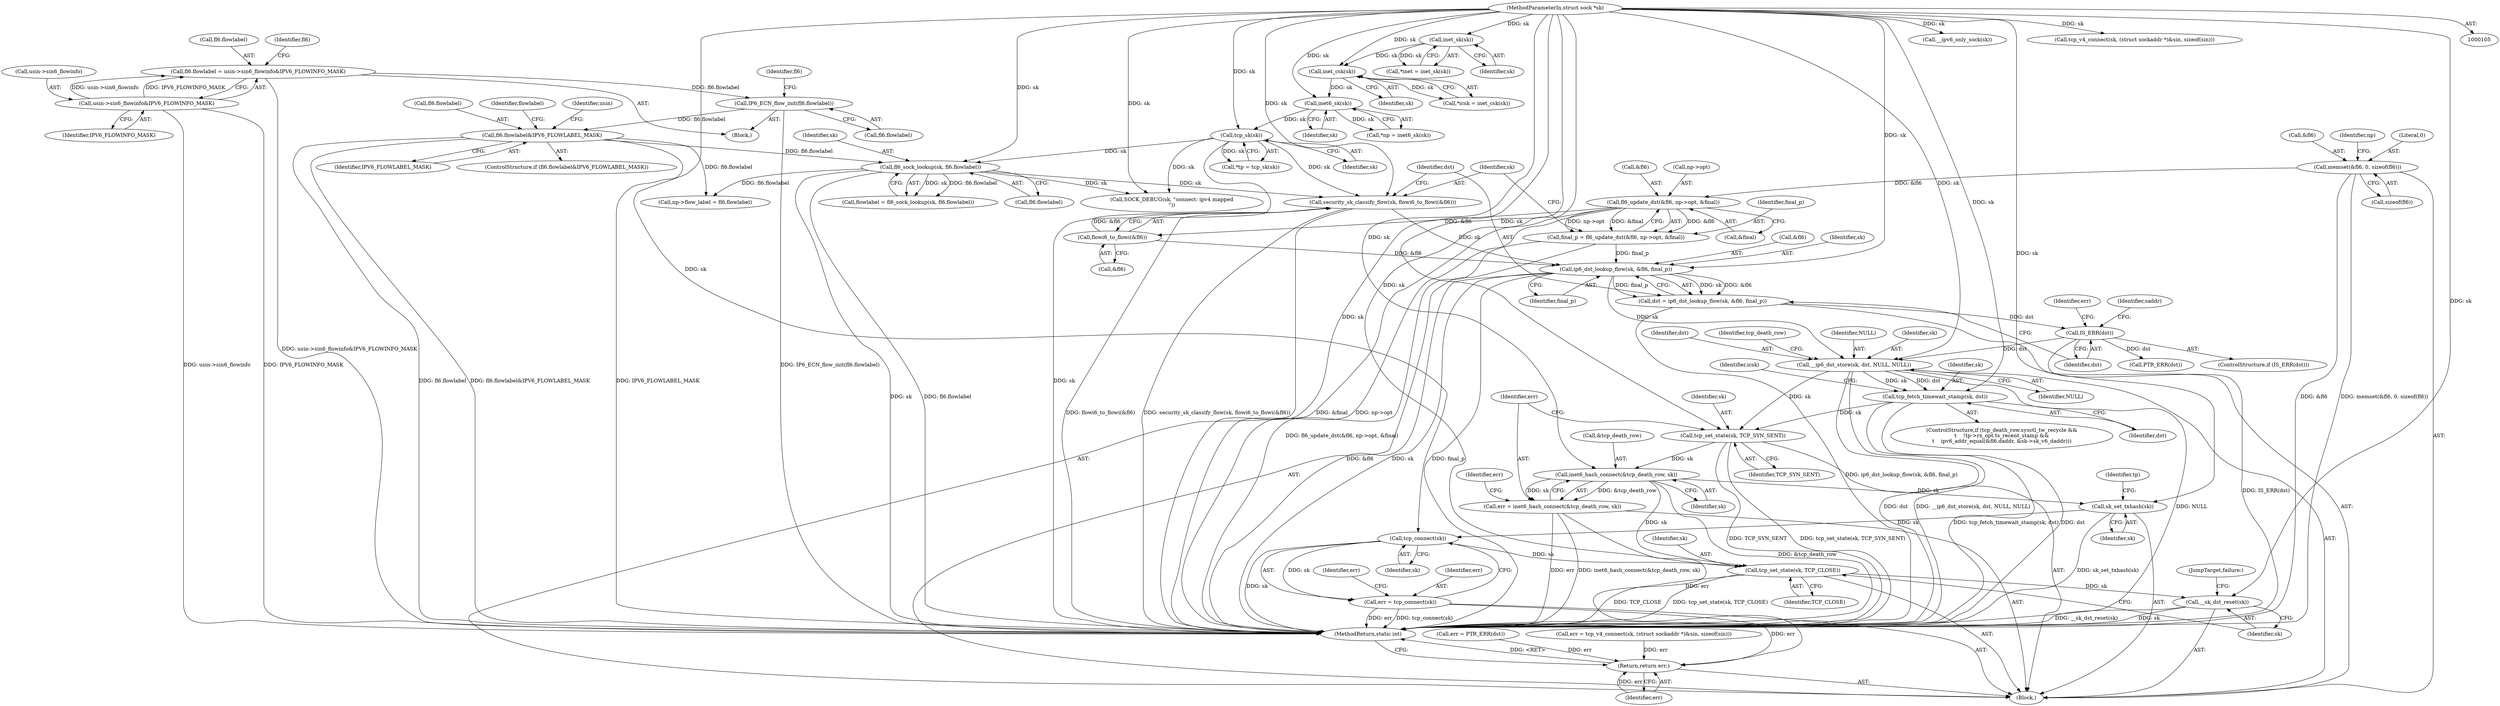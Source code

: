 digraph "0_linux_45f6fad84cc305103b28d73482b344d7f5b76f39_15@pointer" {
"1000569" [label="(Call,__ip6_dst_store(sk, dst, NULL, NULL))"];
"1000523" [label="(Call,ip6_dst_lookup_flow(sk, &fl6, final_p))"];
"1000516" [label="(Call,security_sk_classify_flow(sk, flowi6_to_flowi(&fl6)))"];
"1000196" [label="(Call,fl6_sock_lookup(sk, fl6.flowlabel))"];
"1000134" [label="(Call,tcp_sk(sk))"];
"1000129" [label="(Call,inet6_sk(sk))"];
"1000124" [label="(Call,inet_csk(sk))"];
"1000119" [label="(Call,inet_sk(sk))"];
"1000106" [label="(MethodParameterIn,struct sock *sk)"];
"1000187" [label="(Call,fl6.flowlabel&IPV6_FLOWLABEL_MASK)"];
"1000182" [label="(Call,IP6_ECN_flow_init(fl6.flowlabel))"];
"1000173" [label="(Call,fl6.flowlabel = usin->sin6_flowinfo&IPV6_FLOWINFO_MASK)"];
"1000177" [label="(Call,usin->sin6_flowinfo&IPV6_FLOWINFO_MASK)"];
"1000518" [label="(Call,flowi6_to_flowi(&fl6))"];
"1000508" [label="(Call,fl6_update_dst(&fl6, np->opt, &final))"];
"1000162" [label="(Call,memset(&fl6, 0, sizeof(fl6)))"];
"1000506" [label="(Call,final_p = fl6_update_dst(&fl6, np->opt, &final))"];
"1000529" [label="(Call,IS_ERR(dst))"];
"1000521" [label="(Call,dst = ip6_dst_lookup_flow(sk, &fl6, final_p))"];
"1000595" [label="(Call,tcp_fetch_timewait_stamp(sk, dst))"];
"1000642" [label="(Call,tcp_set_state(sk, TCP_SYN_SENT))"];
"1000647" [label="(Call,inet6_hash_connect(&tcp_death_row, sk))"];
"1000645" [label="(Call,err = inet6_hash_connect(&tcp_death_row, sk))"];
"1000714" [label="(Return,return err;)"];
"1000654" [label="(Call,sk_set_txhash(sk))"];
"1000690" [label="(Call,tcp_connect(sk))"];
"1000688" [label="(Call,err = tcp_connect(sk))"];
"1000698" [label="(Call,tcp_set_state(sk, TCP_CLOSE))"];
"1000701" [label="(Call,__sk_dst_reset(sk))"];
"1000691" [label="(Identifier,sk)"];
"1000188" [label="(Call,fl6.flowlabel)"];
"1000574" [label="(ControlStructure,if (tcp_death_row.sysctl_tw_recycle &&\n\t    !tp->rx_opt.ts_recent_stamp &&\n\t    ipv6_addr_equal(&fl6.daddr, &sk->sk_v6_daddr)))"];
"1000572" [label="(Identifier,NULL)"];
"1000183" [label="(Call,fl6.flowlabel)"];
"1000532" [label="(Call,err = PTR_ERR(dst))"];
"1000648" [label="(Call,&tcp_death_row)"];
"1000693" [label="(Identifier,err)"];
"1000194" [label="(Call,flowlabel = fl6_sock_lookup(sk, fl6.flowlabel))"];
"1000109" [label="(Block,)"];
"1000125" [label="(Identifier,sk)"];
"1000186" [label="(ControlStructure,if (fl6.flowlabel&IPV6_FLOWLABEL_MASK))"];
"1000519" [label="(Call,&fl6)"];
"1000327" [label="(Call,np->flow_label = fl6.flowlabel)"];
"1000646" [label="(Identifier,err)"];
"1000506" [label="(Call,final_p = fl6_update_dst(&fl6, np->opt, &final))"];
"1000701" [label="(Call,__sk_dst_reset(sk))"];
"1000119" [label="(Call,inet_sk(sk))"];
"1000134" [label="(Call,tcp_sk(sk))"];
"1000166" [label="(Call,sizeof(fl6))"];
"1000529" [label="(Call,IS_ERR(dst))"];
"1000569" [label="(Call,__ip6_dst_store(sk, dst, NULL, NULL))"];
"1000595" [label="(Call,tcp_fetch_timewait_stamp(sk, dst))"];
"1000350" [label="(Call,__ipv6_only_sock(sk))"];
"1000539" [label="(Identifier,saddr)"];
"1000172" [label="(Block,)"];
"1000516" [label="(Call,security_sk_classify_flow(sk, flowi6_to_flowi(&fl6)))"];
"1000714" [label="(Return,return err;)"];
"1000514" [label="(Call,&final)"];
"1000521" [label="(Call,dst = ip6_dst_lookup_flow(sk, &fl6, final_p))"];
"1000132" [label="(Call,*tp = tcp_sk(sk))"];
"1000573" [label="(Identifier,NULL)"];
"1000716" [label="(MethodReturn,static int)"];
"1000698" [label="(Call,tcp_set_state(sk, TCP_CLOSE))"];
"1000642" [label="(Call,tcp_set_state(sk, TCP_SYN_SENT))"];
"1000127" [label="(Call,*np = inet6_sk(sk))"];
"1000534" [label="(Call,PTR_ERR(dst))"];
"1000597" [label="(Identifier,dst)"];
"1000715" [label="(Identifier,err)"];
"1000644" [label="(Identifier,TCP_SYN_SENT)"];
"1000508" [label="(Call,fl6_update_dst(&fl6, np->opt, &final))"];
"1000181" [label="(Identifier,IPV6_FLOWINFO_MASK)"];
"1000397" [label="(Call,err = tcp_v4_connect(sk, (struct sockaddr *)&sin, sizeof(sin)))"];
"1000117" [label="(Call,*inet = inet_sk(sk))"];
"1000162" [label="(Call,memset(&fl6, 0, sizeof(fl6)))"];
"1000135" [label="(Identifier,sk)"];
"1000528" [label="(ControlStructure,if (IS_ERR(dst)))"];
"1000165" [label="(Literal,0)"];
"1000570" [label="(Identifier,sk)"];
"1000163" [label="(Call,&fl6)"];
"1000660" [label="(Identifier,tp)"];
"1000533" [label="(Identifier,err)"];
"1000645" [label="(Call,err = inet6_hash_connect(&tcp_death_row, sk))"];
"1000523" [label="(Call,ip6_dst_lookup_flow(sk, &fl6, final_p))"];
"1000177" [label="(Call,usin->sin6_flowinfo&IPV6_FLOWINFO_MASK)"];
"1000654" [label="(Call,sk_set_txhash(sk))"];
"1000399" [label="(Call,tcp_v4_connect(sk, (struct sockaddr *)&sin, sizeof(sin)))"];
"1000571" [label="(Identifier,dst)"];
"1000170" [label="(Identifier,np)"];
"1000174" [label="(Call,fl6.flowlabel)"];
"1000530" [label="(Identifier,dst)"];
"1000650" [label="(Identifier,sk)"];
"1000129" [label="(Call,inet6_sk(sk))"];
"1000178" [label="(Call,usin->sin6_flowinfo)"];
"1000346" [label="(Call,SOCK_DEBUG(sk, \"connect: ipv4 mapped\n\"))"];
"1000124" [label="(Call,inet_csk(sk))"];
"1000655" [label="(Identifier,sk)"];
"1000702" [label="(Identifier,sk)"];
"1000700" [label="(Identifier,TCP_CLOSE)"];
"1000643" [label="(Identifier,sk)"];
"1000522" [label="(Identifier,dst)"];
"1000596" [label="(Identifier,sk)"];
"1000511" [label="(Call,np->opt)"];
"1000652" [label="(Identifier,err)"];
"1000577" [label="(Identifier,tcp_death_row)"];
"1000120" [label="(Identifier,sk)"];
"1000507" [label="(Identifier,final_p)"];
"1000122" [label="(Call,*icsk = inet_csk(sk))"];
"1000703" [label="(JumpTarget,failure:)"];
"1000525" [label="(Call,&fl6)"];
"1000509" [label="(Call,&fl6)"];
"1000518" [label="(Call,flowi6_to_flowi(&fl6))"];
"1000690" [label="(Call,tcp_connect(sk))"];
"1000197" [label="(Identifier,sk)"];
"1000688" [label="(Call,err = tcp_connect(sk))"];
"1000187" [label="(Call,fl6.flowlabel&IPV6_FLOWLABEL_MASK)"];
"1000184" [label="(Identifier,fl6)"];
"1000524" [label="(Identifier,sk)"];
"1000196" [label="(Call,fl6_sock_lookup(sk, fl6.flowlabel))"];
"1000189" [label="(Identifier,fl6)"];
"1000600" [label="(Identifier,icsk)"];
"1000517" [label="(Identifier,sk)"];
"1000195" [label="(Identifier,flowlabel)"];
"1000173" [label="(Call,fl6.flowlabel = usin->sin6_flowinfo&IPV6_FLOWINFO_MASK)"];
"1000182" [label="(Call,IP6_ECN_flow_init(fl6.flowlabel))"];
"1000689" [label="(Identifier,err)"];
"1000699" [label="(Identifier,sk)"];
"1000106" [label="(MethodParameterIn,struct sock *sk)"];
"1000527" [label="(Identifier,final_p)"];
"1000198" [label="(Call,fl6.flowlabel)"];
"1000647" [label="(Call,inet6_hash_connect(&tcp_death_row, sk))"];
"1000191" [label="(Identifier,IPV6_FLOWLABEL_MASK)"];
"1000130" [label="(Identifier,sk)"];
"1000213" [label="(Identifier,usin)"];
"1000569" -> "1000109"  [label="AST: "];
"1000569" -> "1000573"  [label="CFG: "];
"1000570" -> "1000569"  [label="AST: "];
"1000571" -> "1000569"  [label="AST: "];
"1000572" -> "1000569"  [label="AST: "];
"1000573" -> "1000569"  [label="AST: "];
"1000577" -> "1000569"  [label="CFG: "];
"1000569" -> "1000716"  [label="DDG: dst"];
"1000569" -> "1000716"  [label="DDG: __ip6_dst_store(sk, dst, NULL, NULL)"];
"1000569" -> "1000716"  [label="DDG: NULL"];
"1000523" -> "1000569"  [label="DDG: sk"];
"1000106" -> "1000569"  [label="DDG: sk"];
"1000529" -> "1000569"  [label="DDG: dst"];
"1000569" -> "1000595"  [label="DDG: sk"];
"1000569" -> "1000595"  [label="DDG: dst"];
"1000569" -> "1000642"  [label="DDG: sk"];
"1000523" -> "1000521"  [label="AST: "];
"1000523" -> "1000527"  [label="CFG: "];
"1000524" -> "1000523"  [label="AST: "];
"1000525" -> "1000523"  [label="AST: "];
"1000527" -> "1000523"  [label="AST: "];
"1000521" -> "1000523"  [label="CFG: "];
"1000523" -> "1000716"  [label="DDG: &fl6"];
"1000523" -> "1000716"  [label="DDG: sk"];
"1000523" -> "1000716"  [label="DDG: final_p"];
"1000523" -> "1000521"  [label="DDG: sk"];
"1000523" -> "1000521"  [label="DDG: &fl6"];
"1000523" -> "1000521"  [label="DDG: final_p"];
"1000516" -> "1000523"  [label="DDG: sk"];
"1000106" -> "1000523"  [label="DDG: sk"];
"1000518" -> "1000523"  [label="DDG: &fl6"];
"1000506" -> "1000523"  [label="DDG: final_p"];
"1000516" -> "1000109"  [label="AST: "];
"1000516" -> "1000518"  [label="CFG: "];
"1000517" -> "1000516"  [label="AST: "];
"1000518" -> "1000516"  [label="AST: "];
"1000522" -> "1000516"  [label="CFG: "];
"1000516" -> "1000716"  [label="DDG: flowi6_to_flowi(&fl6)"];
"1000516" -> "1000716"  [label="DDG: security_sk_classify_flow(sk, flowi6_to_flowi(&fl6))"];
"1000196" -> "1000516"  [label="DDG: sk"];
"1000134" -> "1000516"  [label="DDG: sk"];
"1000106" -> "1000516"  [label="DDG: sk"];
"1000518" -> "1000516"  [label="DDG: &fl6"];
"1000196" -> "1000194"  [label="AST: "];
"1000196" -> "1000198"  [label="CFG: "];
"1000197" -> "1000196"  [label="AST: "];
"1000198" -> "1000196"  [label="AST: "];
"1000194" -> "1000196"  [label="CFG: "];
"1000196" -> "1000716"  [label="DDG: sk"];
"1000196" -> "1000716"  [label="DDG: fl6.flowlabel"];
"1000196" -> "1000194"  [label="DDG: sk"];
"1000196" -> "1000194"  [label="DDG: fl6.flowlabel"];
"1000134" -> "1000196"  [label="DDG: sk"];
"1000106" -> "1000196"  [label="DDG: sk"];
"1000187" -> "1000196"  [label="DDG: fl6.flowlabel"];
"1000196" -> "1000327"  [label="DDG: fl6.flowlabel"];
"1000196" -> "1000346"  [label="DDG: sk"];
"1000134" -> "1000132"  [label="AST: "];
"1000134" -> "1000135"  [label="CFG: "];
"1000135" -> "1000134"  [label="AST: "];
"1000132" -> "1000134"  [label="CFG: "];
"1000134" -> "1000716"  [label="DDG: sk"];
"1000134" -> "1000132"  [label="DDG: sk"];
"1000129" -> "1000134"  [label="DDG: sk"];
"1000106" -> "1000134"  [label="DDG: sk"];
"1000134" -> "1000346"  [label="DDG: sk"];
"1000129" -> "1000127"  [label="AST: "];
"1000129" -> "1000130"  [label="CFG: "];
"1000130" -> "1000129"  [label="AST: "];
"1000127" -> "1000129"  [label="CFG: "];
"1000129" -> "1000127"  [label="DDG: sk"];
"1000124" -> "1000129"  [label="DDG: sk"];
"1000106" -> "1000129"  [label="DDG: sk"];
"1000124" -> "1000122"  [label="AST: "];
"1000124" -> "1000125"  [label="CFG: "];
"1000125" -> "1000124"  [label="AST: "];
"1000122" -> "1000124"  [label="CFG: "];
"1000124" -> "1000122"  [label="DDG: sk"];
"1000119" -> "1000124"  [label="DDG: sk"];
"1000106" -> "1000124"  [label="DDG: sk"];
"1000119" -> "1000117"  [label="AST: "];
"1000119" -> "1000120"  [label="CFG: "];
"1000120" -> "1000119"  [label="AST: "];
"1000117" -> "1000119"  [label="CFG: "];
"1000119" -> "1000117"  [label="DDG: sk"];
"1000106" -> "1000119"  [label="DDG: sk"];
"1000106" -> "1000105"  [label="AST: "];
"1000106" -> "1000716"  [label="DDG: sk"];
"1000106" -> "1000346"  [label="DDG: sk"];
"1000106" -> "1000350"  [label="DDG: sk"];
"1000106" -> "1000399"  [label="DDG: sk"];
"1000106" -> "1000595"  [label="DDG: sk"];
"1000106" -> "1000642"  [label="DDG: sk"];
"1000106" -> "1000647"  [label="DDG: sk"];
"1000106" -> "1000654"  [label="DDG: sk"];
"1000106" -> "1000690"  [label="DDG: sk"];
"1000106" -> "1000698"  [label="DDG: sk"];
"1000106" -> "1000701"  [label="DDG: sk"];
"1000187" -> "1000186"  [label="AST: "];
"1000187" -> "1000191"  [label="CFG: "];
"1000188" -> "1000187"  [label="AST: "];
"1000191" -> "1000187"  [label="AST: "];
"1000195" -> "1000187"  [label="CFG: "];
"1000213" -> "1000187"  [label="CFG: "];
"1000187" -> "1000716"  [label="DDG: fl6.flowlabel"];
"1000187" -> "1000716"  [label="DDG: fl6.flowlabel&IPV6_FLOWLABEL_MASK"];
"1000187" -> "1000716"  [label="DDG: IPV6_FLOWLABEL_MASK"];
"1000182" -> "1000187"  [label="DDG: fl6.flowlabel"];
"1000187" -> "1000327"  [label="DDG: fl6.flowlabel"];
"1000182" -> "1000172"  [label="AST: "];
"1000182" -> "1000183"  [label="CFG: "];
"1000183" -> "1000182"  [label="AST: "];
"1000189" -> "1000182"  [label="CFG: "];
"1000182" -> "1000716"  [label="DDG: IP6_ECN_flow_init(fl6.flowlabel)"];
"1000173" -> "1000182"  [label="DDG: fl6.flowlabel"];
"1000173" -> "1000172"  [label="AST: "];
"1000173" -> "1000177"  [label="CFG: "];
"1000174" -> "1000173"  [label="AST: "];
"1000177" -> "1000173"  [label="AST: "];
"1000184" -> "1000173"  [label="CFG: "];
"1000173" -> "1000716"  [label="DDG: usin->sin6_flowinfo&IPV6_FLOWINFO_MASK"];
"1000177" -> "1000173"  [label="DDG: usin->sin6_flowinfo"];
"1000177" -> "1000173"  [label="DDG: IPV6_FLOWINFO_MASK"];
"1000177" -> "1000181"  [label="CFG: "];
"1000178" -> "1000177"  [label="AST: "];
"1000181" -> "1000177"  [label="AST: "];
"1000177" -> "1000716"  [label="DDG: usin->sin6_flowinfo"];
"1000177" -> "1000716"  [label="DDG: IPV6_FLOWINFO_MASK"];
"1000518" -> "1000519"  [label="CFG: "];
"1000519" -> "1000518"  [label="AST: "];
"1000508" -> "1000518"  [label="DDG: &fl6"];
"1000508" -> "1000506"  [label="AST: "];
"1000508" -> "1000514"  [label="CFG: "];
"1000509" -> "1000508"  [label="AST: "];
"1000511" -> "1000508"  [label="AST: "];
"1000514" -> "1000508"  [label="AST: "];
"1000506" -> "1000508"  [label="CFG: "];
"1000508" -> "1000716"  [label="DDG: &final"];
"1000508" -> "1000716"  [label="DDG: np->opt"];
"1000508" -> "1000506"  [label="DDG: &fl6"];
"1000508" -> "1000506"  [label="DDG: np->opt"];
"1000508" -> "1000506"  [label="DDG: &final"];
"1000162" -> "1000508"  [label="DDG: &fl6"];
"1000162" -> "1000109"  [label="AST: "];
"1000162" -> "1000166"  [label="CFG: "];
"1000163" -> "1000162"  [label="AST: "];
"1000165" -> "1000162"  [label="AST: "];
"1000166" -> "1000162"  [label="AST: "];
"1000170" -> "1000162"  [label="CFG: "];
"1000162" -> "1000716"  [label="DDG: &fl6"];
"1000162" -> "1000716"  [label="DDG: memset(&fl6, 0, sizeof(fl6))"];
"1000506" -> "1000109"  [label="AST: "];
"1000507" -> "1000506"  [label="AST: "];
"1000517" -> "1000506"  [label="CFG: "];
"1000506" -> "1000716"  [label="DDG: fl6_update_dst(&fl6, np->opt, &final)"];
"1000529" -> "1000528"  [label="AST: "];
"1000529" -> "1000530"  [label="CFG: "];
"1000530" -> "1000529"  [label="AST: "];
"1000533" -> "1000529"  [label="CFG: "];
"1000539" -> "1000529"  [label="CFG: "];
"1000529" -> "1000716"  [label="DDG: IS_ERR(dst)"];
"1000521" -> "1000529"  [label="DDG: dst"];
"1000529" -> "1000534"  [label="DDG: dst"];
"1000521" -> "1000109"  [label="AST: "];
"1000522" -> "1000521"  [label="AST: "];
"1000530" -> "1000521"  [label="CFG: "];
"1000521" -> "1000716"  [label="DDG: ip6_dst_lookup_flow(sk, &fl6, final_p)"];
"1000595" -> "1000574"  [label="AST: "];
"1000595" -> "1000597"  [label="CFG: "];
"1000596" -> "1000595"  [label="AST: "];
"1000597" -> "1000595"  [label="AST: "];
"1000600" -> "1000595"  [label="CFG: "];
"1000595" -> "1000716"  [label="DDG: tcp_fetch_timewait_stamp(sk, dst)"];
"1000595" -> "1000716"  [label="DDG: dst"];
"1000595" -> "1000642"  [label="DDG: sk"];
"1000642" -> "1000109"  [label="AST: "];
"1000642" -> "1000644"  [label="CFG: "];
"1000643" -> "1000642"  [label="AST: "];
"1000644" -> "1000642"  [label="AST: "];
"1000646" -> "1000642"  [label="CFG: "];
"1000642" -> "1000716"  [label="DDG: TCP_SYN_SENT"];
"1000642" -> "1000716"  [label="DDG: tcp_set_state(sk, TCP_SYN_SENT)"];
"1000642" -> "1000647"  [label="DDG: sk"];
"1000647" -> "1000645"  [label="AST: "];
"1000647" -> "1000650"  [label="CFG: "];
"1000648" -> "1000647"  [label="AST: "];
"1000650" -> "1000647"  [label="AST: "];
"1000645" -> "1000647"  [label="CFG: "];
"1000647" -> "1000716"  [label="DDG: &tcp_death_row"];
"1000647" -> "1000645"  [label="DDG: &tcp_death_row"];
"1000647" -> "1000645"  [label="DDG: sk"];
"1000647" -> "1000654"  [label="DDG: sk"];
"1000647" -> "1000698"  [label="DDG: sk"];
"1000645" -> "1000109"  [label="AST: "];
"1000646" -> "1000645"  [label="AST: "];
"1000652" -> "1000645"  [label="CFG: "];
"1000645" -> "1000716"  [label="DDG: err"];
"1000645" -> "1000716"  [label="DDG: inet6_hash_connect(&tcp_death_row, sk)"];
"1000645" -> "1000714"  [label="DDG: err"];
"1000714" -> "1000109"  [label="AST: "];
"1000714" -> "1000715"  [label="CFG: "];
"1000715" -> "1000714"  [label="AST: "];
"1000716" -> "1000714"  [label="CFG: "];
"1000714" -> "1000716"  [label="DDG: <RET>"];
"1000715" -> "1000714"  [label="DDG: err"];
"1000532" -> "1000714"  [label="DDG: err"];
"1000397" -> "1000714"  [label="DDG: err"];
"1000688" -> "1000714"  [label="DDG: err"];
"1000654" -> "1000109"  [label="AST: "];
"1000654" -> "1000655"  [label="CFG: "];
"1000655" -> "1000654"  [label="AST: "];
"1000660" -> "1000654"  [label="CFG: "];
"1000654" -> "1000716"  [label="DDG: sk_set_txhash(sk)"];
"1000654" -> "1000690"  [label="DDG: sk"];
"1000690" -> "1000688"  [label="AST: "];
"1000690" -> "1000691"  [label="CFG: "];
"1000691" -> "1000690"  [label="AST: "];
"1000688" -> "1000690"  [label="CFG: "];
"1000690" -> "1000716"  [label="DDG: sk"];
"1000690" -> "1000688"  [label="DDG: sk"];
"1000690" -> "1000698"  [label="DDG: sk"];
"1000688" -> "1000109"  [label="AST: "];
"1000689" -> "1000688"  [label="AST: "];
"1000693" -> "1000688"  [label="CFG: "];
"1000688" -> "1000716"  [label="DDG: err"];
"1000688" -> "1000716"  [label="DDG: tcp_connect(sk)"];
"1000698" -> "1000109"  [label="AST: "];
"1000698" -> "1000700"  [label="CFG: "];
"1000699" -> "1000698"  [label="AST: "];
"1000700" -> "1000698"  [label="AST: "];
"1000702" -> "1000698"  [label="CFG: "];
"1000698" -> "1000716"  [label="DDG: TCP_CLOSE"];
"1000698" -> "1000716"  [label="DDG: tcp_set_state(sk, TCP_CLOSE)"];
"1000698" -> "1000701"  [label="DDG: sk"];
"1000701" -> "1000109"  [label="AST: "];
"1000701" -> "1000702"  [label="CFG: "];
"1000702" -> "1000701"  [label="AST: "];
"1000703" -> "1000701"  [label="CFG: "];
"1000701" -> "1000716"  [label="DDG: __sk_dst_reset(sk)"];
"1000701" -> "1000716"  [label="DDG: sk"];
}
